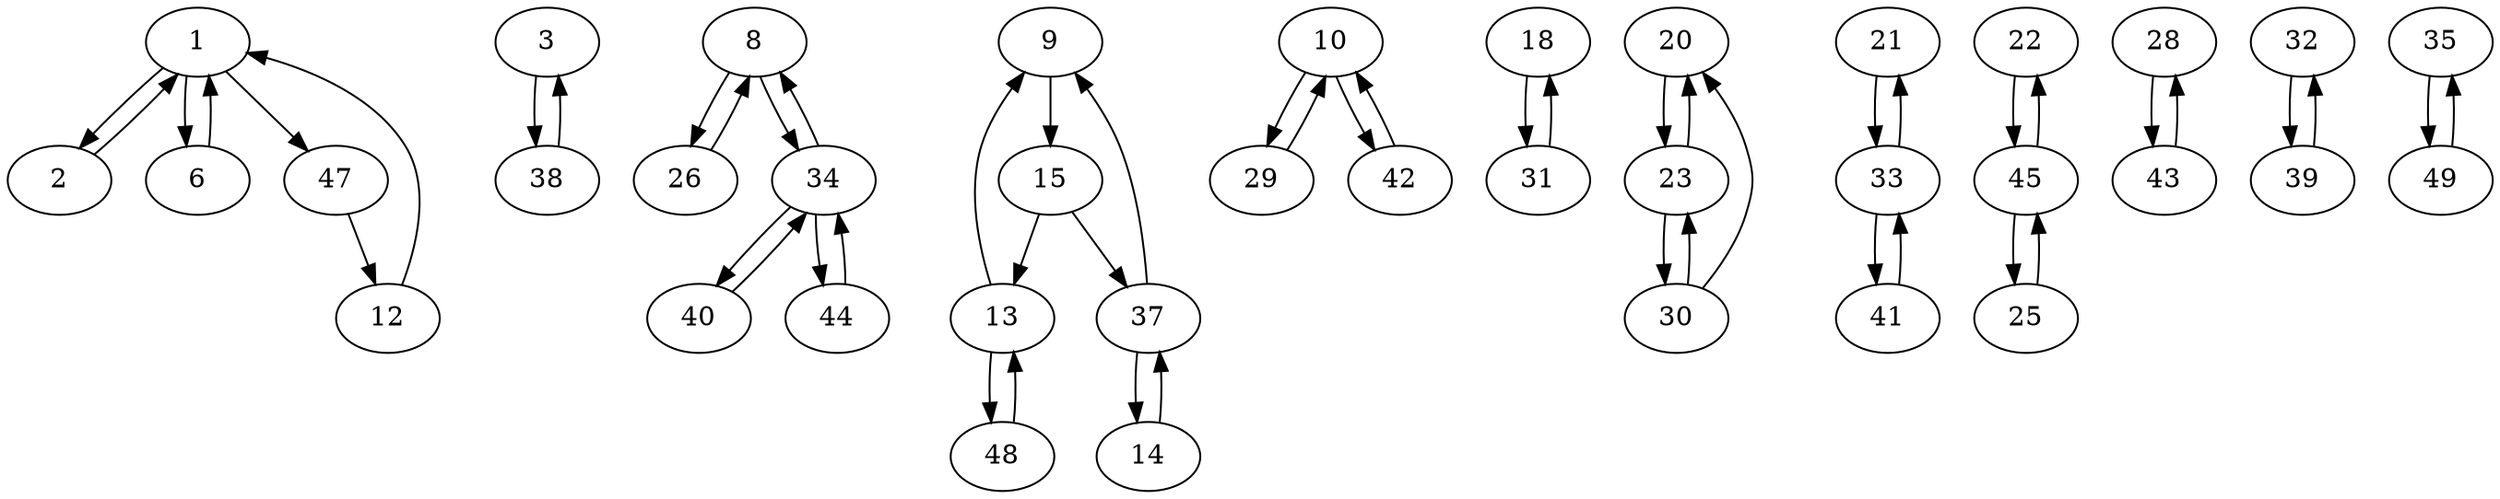 digraph G {
  1 -> 2;
  1 -> 6;
  1 -> 47;
  2 -> 1;
  3 -> 38;
  6 -> 1;
  8 -> 26;
  8 -> 34;
  9 -> 15;
  10 -> 29;
  10 -> 42;
  12 -> 1;
  13 -> 9;
  13 -> 48;
  14 -> 37;
  15 -> 13;
  15 -> 37;
  18 -> 31;
  20 -> 23;
  21 -> 33;
  22 -> 45;
  23 -> 20;
  23 -> 30;
  25 -> 45;
  26 -> 8;
  28 -> 43;
  29 -> 10;
  30 -> 20;
  30 -> 23;
  31 -> 18;
  32 -> 39;
  33 -> 21;
  33 -> 41;
  34 -> 8;
  34 -> 40;
  34 -> 44;
  35 -> 49;
  37 -> 9;
  37 -> 14;
  38 -> 3;
  39 -> 32;
  40 -> 34;
  41 -> 33;
  42 -> 10;
  43 -> 28;
  44 -> 34;
  45 -> 22;
  45 -> 25;
  47 -> 12;
  48 -> 13;
  49 -> 35;
}